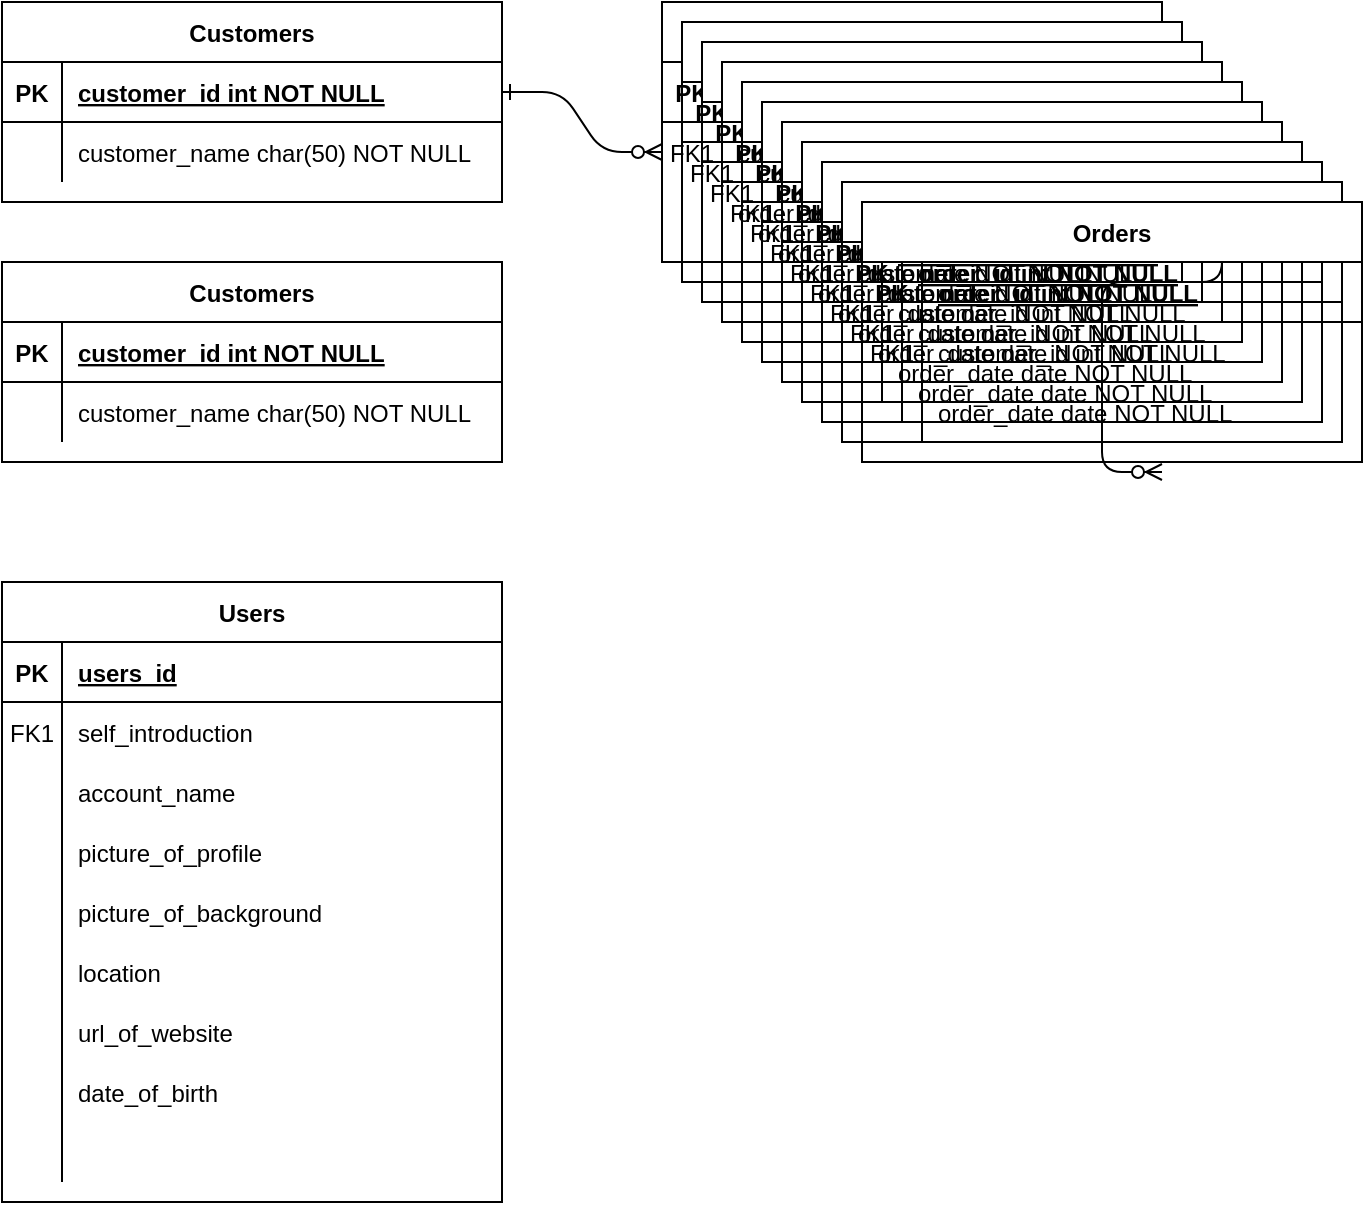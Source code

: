 <mxfile version="20.4.0" type="github">
  <diagram id="R2lEEEUBdFMjLlhIrx00" name="Page-1">
    <mxGraphModel dx="1426" dy="769" grid="1" gridSize="10" guides="1" tooltips="1" connect="1" arrows="1" fold="1" page="1" pageScale="1" pageWidth="850" pageHeight="1100" math="0" shadow="0" extFonts="Permanent Marker^https://fonts.googleapis.com/css?family=Permanent+Marker">
      <root>
        <mxCell id="0" />
        <mxCell id="1" parent="0" />
        <mxCell id="C-vyLk0tnHw3VtMMgP7b-1" value="" style="edgeStyle=entityRelationEdgeStyle;endArrow=ERzeroToMany;startArrow=ERone;endFill=1;startFill=0;" parent="1" source="C-vyLk0tnHw3VtMMgP7b-24" target="C-vyLk0tnHw3VtMMgP7b-6" edge="1">
          <mxGeometry width="100" height="100" relative="1" as="geometry">
            <mxPoint x="340" y="720" as="sourcePoint" />
            <mxPoint x="440" y="620" as="targetPoint" />
          </mxGeometry>
        </mxCell>
        <mxCell id="C-vyLk0tnHw3VtMMgP7b-12" value="" style="edgeStyle=entityRelationEdgeStyle;endArrow=ERzeroToMany;startArrow=ERone;endFill=1;startFill=0;" parent="1" source="C-vyLk0tnHw3VtMMgP7b-3" edge="1">
          <mxGeometry width="100" height="100" relative="1" as="geometry">
            <mxPoint x="400" y="180" as="sourcePoint" />
            <mxPoint x="700" y="355" as="targetPoint" />
          </mxGeometry>
        </mxCell>
        <mxCell id="C-vyLk0tnHw3VtMMgP7b-2" value="Orders" style="shape=table;startSize=30;container=1;collapsible=1;childLayout=tableLayout;fixedRows=1;rowLines=0;fontStyle=1;align=center;resizeLast=1;" parent="1" vertex="1">
          <mxGeometry x="450" y="120" width="250" height="130" as="geometry" />
        </mxCell>
        <mxCell id="C-vyLk0tnHw3VtMMgP7b-3" value="" style="shape=partialRectangle;collapsible=0;dropTarget=0;pointerEvents=0;fillColor=none;points=[[0,0.5],[1,0.5]];portConstraint=eastwest;top=0;left=0;right=0;bottom=1;" parent="C-vyLk0tnHw3VtMMgP7b-2" vertex="1">
          <mxGeometry y="30" width="250" height="30" as="geometry" />
        </mxCell>
        <mxCell id="C-vyLk0tnHw3VtMMgP7b-4" value="PK" style="shape=partialRectangle;overflow=hidden;connectable=0;fillColor=none;top=0;left=0;bottom=0;right=0;fontStyle=1;" parent="C-vyLk0tnHw3VtMMgP7b-3" vertex="1">
          <mxGeometry width="30" height="30" as="geometry" />
        </mxCell>
        <mxCell id="C-vyLk0tnHw3VtMMgP7b-5" value="order_id int NOT NULL " style="shape=partialRectangle;overflow=hidden;connectable=0;fillColor=none;top=0;left=0;bottom=0;right=0;align=left;spacingLeft=6;fontStyle=5;" parent="C-vyLk0tnHw3VtMMgP7b-3" vertex="1">
          <mxGeometry x="30" width="220" height="30" as="geometry" />
        </mxCell>
        <mxCell id="C-vyLk0tnHw3VtMMgP7b-6" value="" style="shape=partialRectangle;collapsible=0;dropTarget=0;pointerEvents=0;fillColor=none;points=[[0,0.5],[1,0.5]];portConstraint=eastwest;top=0;left=0;right=0;bottom=0;" parent="C-vyLk0tnHw3VtMMgP7b-2" vertex="1">
          <mxGeometry y="60" width="250" height="30" as="geometry" />
        </mxCell>
        <mxCell id="C-vyLk0tnHw3VtMMgP7b-7" value="FK1" style="shape=partialRectangle;overflow=hidden;connectable=0;fillColor=none;top=0;left=0;bottom=0;right=0;" parent="C-vyLk0tnHw3VtMMgP7b-6" vertex="1">
          <mxGeometry width="30" height="30" as="geometry" />
        </mxCell>
        <mxCell id="C-vyLk0tnHw3VtMMgP7b-8" value="customer_id int NOT NULL" style="shape=partialRectangle;overflow=hidden;connectable=0;fillColor=none;top=0;left=0;bottom=0;right=0;align=left;spacingLeft=6;" parent="C-vyLk0tnHw3VtMMgP7b-6" vertex="1">
          <mxGeometry x="30" width="220" height="30" as="geometry" />
        </mxCell>
        <mxCell id="C-vyLk0tnHw3VtMMgP7b-9" value="" style="shape=partialRectangle;collapsible=0;dropTarget=0;pointerEvents=0;fillColor=none;points=[[0,0.5],[1,0.5]];portConstraint=eastwest;top=0;left=0;right=0;bottom=0;" parent="C-vyLk0tnHw3VtMMgP7b-2" vertex="1">
          <mxGeometry y="90" width="250" height="30" as="geometry" />
        </mxCell>
        <mxCell id="C-vyLk0tnHw3VtMMgP7b-10" value="" style="shape=partialRectangle;overflow=hidden;connectable=0;fillColor=none;top=0;left=0;bottom=0;right=0;" parent="C-vyLk0tnHw3VtMMgP7b-9" vertex="1">
          <mxGeometry width="30" height="30" as="geometry" />
        </mxCell>
        <mxCell id="C-vyLk0tnHw3VtMMgP7b-11" value="order_date date NOT NULL" style="shape=partialRectangle;overflow=hidden;connectable=0;fillColor=none;top=0;left=0;bottom=0;right=0;align=left;spacingLeft=6;" parent="C-vyLk0tnHw3VtMMgP7b-9" vertex="1">
          <mxGeometry x="30" width="220" height="30" as="geometry" />
        </mxCell>
        <mxCell id="C-vyLk0tnHw3VtMMgP7b-23" value="Customers" style="shape=table;startSize=30;container=1;collapsible=1;childLayout=tableLayout;fixedRows=1;rowLines=0;fontStyle=1;align=center;resizeLast=1;" parent="1" vertex="1">
          <mxGeometry x="120" y="120" width="250" height="100" as="geometry" />
        </mxCell>
        <mxCell id="C-vyLk0tnHw3VtMMgP7b-24" value="" style="shape=partialRectangle;collapsible=0;dropTarget=0;pointerEvents=0;fillColor=none;points=[[0,0.5],[1,0.5]];portConstraint=eastwest;top=0;left=0;right=0;bottom=1;" parent="C-vyLk0tnHw3VtMMgP7b-23" vertex="1">
          <mxGeometry y="30" width="250" height="30" as="geometry" />
        </mxCell>
        <mxCell id="C-vyLk0tnHw3VtMMgP7b-25" value="PK" style="shape=partialRectangle;overflow=hidden;connectable=0;fillColor=none;top=0;left=0;bottom=0;right=0;fontStyle=1;" parent="C-vyLk0tnHw3VtMMgP7b-24" vertex="1">
          <mxGeometry width="30" height="30" as="geometry" />
        </mxCell>
        <mxCell id="C-vyLk0tnHw3VtMMgP7b-26" value="customer_id int NOT NULL " style="shape=partialRectangle;overflow=hidden;connectable=0;fillColor=none;top=0;left=0;bottom=0;right=0;align=left;spacingLeft=6;fontStyle=5;" parent="C-vyLk0tnHw3VtMMgP7b-24" vertex="1">
          <mxGeometry x="30" width="220" height="30" as="geometry" />
        </mxCell>
        <mxCell id="C-vyLk0tnHw3VtMMgP7b-27" value="" style="shape=partialRectangle;collapsible=0;dropTarget=0;pointerEvents=0;fillColor=none;points=[[0,0.5],[1,0.5]];portConstraint=eastwest;top=0;left=0;right=0;bottom=0;" parent="C-vyLk0tnHw3VtMMgP7b-23" vertex="1">
          <mxGeometry y="60" width="250" height="30" as="geometry" />
        </mxCell>
        <mxCell id="C-vyLk0tnHw3VtMMgP7b-28" value="" style="shape=partialRectangle;overflow=hidden;connectable=0;fillColor=none;top=0;left=0;bottom=0;right=0;" parent="C-vyLk0tnHw3VtMMgP7b-27" vertex="1">
          <mxGeometry width="30" height="30" as="geometry" />
        </mxCell>
        <mxCell id="C-vyLk0tnHw3VtMMgP7b-29" value="customer_name char(50) NOT NULL" style="shape=partialRectangle;overflow=hidden;connectable=0;fillColor=none;top=0;left=0;bottom=0;right=0;align=left;spacingLeft=6;" parent="C-vyLk0tnHw3VtMMgP7b-27" vertex="1">
          <mxGeometry x="30" width="220" height="30" as="geometry" />
        </mxCell>
        <mxCell id="r38PuDG4reSHXDQMH3xo-1" value="Customers" style="shape=table;startSize=30;container=1;collapsible=1;childLayout=tableLayout;fixedRows=1;rowLines=0;fontStyle=1;align=center;resizeLast=1;" parent="1" vertex="1">
          <mxGeometry x="120" y="250" width="250" height="100" as="geometry" />
        </mxCell>
        <mxCell id="r38PuDG4reSHXDQMH3xo-2" value="" style="shape=partialRectangle;collapsible=0;dropTarget=0;pointerEvents=0;fillColor=none;points=[[0,0.5],[1,0.5]];portConstraint=eastwest;top=0;left=0;right=0;bottom=1;" parent="r38PuDG4reSHXDQMH3xo-1" vertex="1">
          <mxGeometry y="30" width="250" height="30" as="geometry" />
        </mxCell>
        <mxCell id="r38PuDG4reSHXDQMH3xo-3" value="PK" style="shape=partialRectangle;overflow=hidden;connectable=0;fillColor=none;top=0;left=0;bottom=0;right=0;fontStyle=1;" parent="r38PuDG4reSHXDQMH3xo-2" vertex="1">
          <mxGeometry width="30" height="30" as="geometry">
            <mxRectangle width="30" height="30" as="alternateBounds" />
          </mxGeometry>
        </mxCell>
        <mxCell id="r38PuDG4reSHXDQMH3xo-4" value="customer_id int NOT NULL " style="shape=partialRectangle;overflow=hidden;connectable=0;fillColor=none;top=0;left=0;bottom=0;right=0;align=left;spacingLeft=6;fontStyle=5;" parent="r38PuDG4reSHXDQMH3xo-2" vertex="1">
          <mxGeometry x="30" width="220" height="30" as="geometry">
            <mxRectangle width="220" height="30" as="alternateBounds" />
          </mxGeometry>
        </mxCell>
        <mxCell id="r38PuDG4reSHXDQMH3xo-5" value="" style="shape=partialRectangle;collapsible=0;dropTarget=0;pointerEvents=0;fillColor=none;points=[[0,0.5],[1,0.5]];portConstraint=eastwest;top=0;left=0;right=0;bottom=0;" parent="r38PuDG4reSHXDQMH3xo-1" vertex="1">
          <mxGeometry y="60" width="250" height="30" as="geometry" />
        </mxCell>
        <mxCell id="r38PuDG4reSHXDQMH3xo-6" value="" style="shape=partialRectangle;overflow=hidden;connectable=0;fillColor=none;top=0;left=0;bottom=0;right=0;" parent="r38PuDG4reSHXDQMH3xo-5" vertex="1">
          <mxGeometry width="30" height="30" as="geometry">
            <mxRectangle width="30" height="30" as="alternateBounds" />
          </mxGeometry>
        </mxCell>
        <mxCell id="r38PuDG4reSHXDQMH3xo-7" value="customer_name char(50) NOT NULL" style="shape=partialRectangle;overflow=hidden;connectable=0;fillColor=none;top=0;left=0;bottom=0;right=0;align=left;spacingLeft=6;" parent="r38PuDG4reSHXDQMH3xo-5" vertex="1">
          <mxGeometry x="30" width="220" height="30" as="geometry">
            <mxRectangle width="220" height="30" as="alternateBounds" />
          </mxGeometry>
        </mxCell>
        <mxCell id="r38PuDG4reSHXDQMH3xo-9" value="Orders" style="shape=table;startSize=30;container=1;collapsible=1;childLayout=tableLayout;fixedRows=1;rowLines=0;fontStyle=1;align=center;resizeLast=1;" parent="1" vertex="1">
          <mxGeometry x="460" y="130" width="250" height="130" as="geometry" />
        </mxCell>
        <mxCell id="r38PuDG4reSHXDQMH3xo-10" value="" style="shape=partialRectangle;collapsible=0;dropTarget=0;pointerEvents=0;fillColor=none;points=[[0,0.5],[1,0.5]];portConstraint=eastwest;top=0;left=0;right=0;bottom=1;" parent="r38PuDG4reSHXDQMH3xo-9" vertex="1">
          <mxGeometry y="30" width="250" height="30" as="geometry" />
        </mxCell>
        <mxCell id="r38PuDG4reSHXDQMH3xo-11" value="PK" style="shape=partialRectangle;overflow=hidden;connectable=0;fillColor=none;top=0;left=0;bottom=0;right=0;fontStyle=1;" parent="r38PuDG4reSHXDQMH3xo-10" vertex="1">
          <mxGeometry width="30" height="30" as="geometry">
            <mxRectangle width="30" height="30" as="alternateBounds" />
          </mxGeometry>
        </mxCell>
        <mxCell id="r38PuDG4reSHXDQMH3xo-12" value="order_id int NOT NULL " style="shape=partialRectangle;overflow=hidden;connectable=0;fillColor=none;top=0;left=0;bottom=0;right=0;align=left;spacingLeft=6;fontStyle=5;" parent="r38PuDG4reSHXDQMH3xo-10" vertex="1">
          <mxGeometry x="30" width="220" height="30" as="geometry">
            <mxRectangle width="220" height="30" as="alternateBounds" />
          </mxGeometry>
        </mxCell>
        <mxCell id="r38PuDG4reSHXDQMH3xo-13" value="" style="shape=partialRectangle;collapsible=0;dropTarget=0;pointerEvents=0;fillColor=none;points=[[0,0.5],[1,0.5]];portConstraint=eastwest;top=0;left=0;right=0;bottom=0;" parent="r38PuDG4reSHXDQMH3xo-9" vertex="1">
          <mxGeometry y="60" width="250" height="30" as="geometry" />
        </mxCell>
        <mxCell id="r38PuDG4reSHXDQMH3xo-14" value="FK1" style="shape=partialRectangle;overflow=hidden;connectable=0;fillColor=none;top=0;left=0;bottom=0;right=0;" parent="r38PuDG4reSHXDQMH3xo-13" vertex="1">
          <mxGeometry width="30" height="30" as="geometry">
            <mxRectangle width="30" height="30" as="alternateBounds" />
          </mxGeometry>
        </mxCell>
        <mxCell id="r38PuDG4reSHXDQMH3xo-15" value="customer_id int NOT NULL" style="shape=partialRectangle;overflow=hidden;connectable=0;fillColor=none;top=0;left=0;bottom=0;right=0;align=left;spacingLeft=6;" parent="r38PuDG4reSHXDQMH3xo-13" vertex="1">
          <mxGeometry x="30" width="220" height="30" as="geometry">
            <mxRectangle width="220" height="30" as="alternateBounds" />
          </mxGeometry>
        </mxCell>
        <mxCell id="r38PuDG4reSHXDQMH3xo-16" value="" style="shape=partialRectangle;collapsible=0;dropTarget=0;pointerEvents=0;fillColor=none;points=[[0,0.5],[1,0.5]];portConstraint=eastwest;top=0;left=0;right=0;bottom=0;" parent="r38PuDG4reSHXDQMH3xo-9" vertex="1">
          <mxGeometry y="90" width="250" height="30" as="geometry" />
        </mxCell>
        <mxCell id="r38PuDG4reSHXDQMH3xo-17" value="" style="shape=partialRectangle;overflow=hidden;connectable=0;fillColor=none;top=0;left=0;bottom=0;right=0;" parent="r38PuDG4reSHXDQMH3xo-16" vertex="1">
          <mxGeometry width="30" height="30" as="geometry">
            <mxRectangle width="30" height="30" as="alternateBounds" />
          </mxGeometry>
        </mxCell>
        <mxCell id="r38PuDG4reSHXDQMH3xo-18" value="order_date date NOT NULL" style="shape=partialRectangle;overflow=hidden;connectable=0;fillColor=none;top=0;left=0;bottom=0;right=0;align=left;spacingLeft=6;" parent="r38PuDG4reSHXDQMH3xo-16" vertex="1">
          <mxGeometry x="30" width="220" height="30" as="geometry">
            <mxRectangle width="220" height="30" as="alternateBounds" />
          </mxGeometry>
        </mxCell>
        <mxCell id="r38PuDG4reSHXDQMH3xo-19" value="Orders" style="shape=table;startSize=30;container=1;collapsible=1;childLayout=tableLayout;fixedRows=1;rowLines=0;fontStyle=1;align=center;resizeLast=1;" parent="1" vertex="1">
          <mxGeometry x="470" y="140" width="250" height="130" as="geometry" />
        </mxCell>
        <mxCell id="r38PuDG4reSHXDQMH3xo-20" value="" style="shape=partialRectangle;collapsible=0;dropTarget=0;pointerEvents=0;fillColor=none;points=[[0,0.5],[1,0.5]];portConstraint=eastwest;top=0;left=0;right=0;bottom=1;" parent="r38PuDG4reSHXDQMH3xo-19" vertex="1">
          <mxGeometry y="30" width="250" height="30" as="geometry" />
        </mxCell>
        <mxCell id="r38PuDG4reSHXDQMH3xo-21" value="PK" style="shape=partialRectangle;overflow=hidden;connectable=0;fillColor=none;top=0;left=0;bottom=0;right=0;fontStyle=1;" parent="r38PuDG4reSHXDQMH3xo-20" vertex="1">
          <mxGeometry width="30" height="30" as="geometry">
            <mxRectangle width="30" height="30" as="alternateBounds" />
          </mxGeometry>
        </mxCell>
        <mxCell id="r38PuDG4reSHXDQMH3xo-22" value="order_id int NOT NULL " style="shape=partialRectangle;overflow=hidden;connectable=0;fillColor=none;top=0;left=0;bottom=0;right=0;align=left;spacingLeft=6;fontStyle=5;" parent="r38PuDG4reSHXDQMH3xo-20" vertex="1">
          <mxGeometry x="30" width="220" height="30" as="geometry">
            <mxRectangle width="220" height="30" as="alternateBounds" />
          </mxGeometry>
        </mxCell>
        <mxCell id="r38PuDG4reSHXDQMH3xo-23" value="" style="shape=partialRectangle;collapsible=0;dropTarget=0;pointerEvents=0;fillColor=none;points=[[0,0.5],[1,0.5]];portConstraint=eastwest;top=0;left=0;right=0;bottom=0;" parent="r38PuDG4reSHXDQMH3xo-19" vertex="1">
          <mxGeometry y="60" width="250" height="30" as="geometry" />
        </mxCell>
        <mxCell id="r38PuDG4reSHXDQMH3xo-24" value="FK1" style="shape=partialRectangle;overflow=hidden;connectable=0;fillColor=none;top=0;left=0;bottom=0;right=0;" parent="r38PuDG4reSHXDQMH3xo-23" vertex="1">
          <mxGeometry width="30" height="30" as="geometry">
            <mxRectangle width="30" height="30" as="alternateBounds" />
          </mxGeometry>
        </mxCell>
        <mxCell id="r38PuDG4reSHXDQMH3xo-25" value="customer_id int NOT NULL" style="shape=partialRectangle;overflow=hidden;connectable=0;fillColor=none;top=0;left=0;bottom=0;right=0;align=left;spacingLeft=6;" parent="r38PuDG4reSHXDQMH3xo-23" vertex="1">
          <mxGeometry x="30" width="220" height="30" as="geometry">
            <mxRectangle width="220" height="30" as="alternateBounds" />
          </mxGeometry>
        </mxCell>
        <mxCell id="r38PuDG4reSHXDQMH3xo-26" value="" style="shape=partialRectangle;collapsible=0;dropTarget=0;pointerEvents=0;fillColor=none;points=[[0,0.5],[1,0.5]];portConstraint=eastwest;top=0;left=0;right=0;bottom=0;" parent="r38PuDG4reSHXDQMH3xo-19" vertex="1">
          <mxGeometry y="90" width="250" height="30" as="geometry" />
        </mxCell>
        <mxCell id="r38PuDG4reSHXDQMH3xo-27" value="" style="shape=partialRectangle;overflow=hidden;connectable=0;fillColor=none;top=0;left=0;bottom=0;right=0;" parent="r38PuDG4reSHXDQMH3xo-26" vertex="1">
          <mxGeometry width="30" height="30" as="geometry">
            <mxRectangle width="30" height="30" as="alternateBounds" />
          </mxGeometry>
        </mxCell>
        <mxCell id="r38PuDG4reSHXDQMH3xo-28" value="order_date date NOT NULL" style="shape=partialRectangle;overflow=hidden;connectable=0;fillColor=none;top=0;left=0;bottom=0;right=0;align=left;spacingLeft=6;" parent="r38PuDG4reSHXDQMH3xo-26" vertex="1">
          <mxGeometry x="30" width="220" height="30" as="geometry">
            <mxRectangle width="220" height="30" as="alternateBounds" />
          </mxGeometry>
        </mxCell>
        <mxCell id="r38PuDG4reSHXDQMH3xo-29" value="Orders" style="shape=table;startSize=30;container=1;collapsible=1;childLayout=tableLayout;fixedRows=1;rowLines=0;fontStyle=1;align=center;resizeLast=1;" parent="1" vertex="1">
          <mxGeometry x="480" y="150" width="250" height="130" as="geometry" />
        </mxCell>
        <mxCell id="r38PuDG4reSHXDQMH3xo-30" value="" style="shape=partialRectangle;collapsible=0;dropTarget=0;pointerEvents=0;fillColor=none;points=[[0,0.5],[1,0.5]];portConstraint=eastwest;top=0;left=0;right=0;bottom=1;" parent="r38PuDG4reSHXDQMH3xo-29" vertex="1">
          <mxGeometry y="30" width="250" height="30" as="geometry" />
        </mxCell>
        <mxCell id="r38PuDG4reSHXDQMH3xo-31" value="PK" style="shape=partialRectangle;overflow=hidden;connectable=0;fillColor=none;top=0;left=0;bottom=0;right=0;fontStyle=1;" parent="r38PuDG4reSHXDQMH3xo-30" vertex="1">
          <mxGeometry width="30" height="30" as="geometry">
            <mxRectangle width="30" height="30" as="alternateBounds" />
          </mxGeometry>
        </mxCell>
        <mxCell id="r38PuDG4reSHXDQMH3xo-32" value="order_id int NOT NULL " style="shape=partialRectangle;overflow=hidden;connectable=0;fillColor=none;top=0;left=0;bottom=0;right=0;align=left;spacingLeft=6;fontStyle=5;" parent="r38PuDG4reSHXDQMH3xo-30" vertex="1">
          <mxGeometry x="30" width="220" height="30" as="geometry">
            <mxRectangle width="220" height="30" as="alternateBounds" />
          </mxGeometry>
        </mxCell>
        <mxCell id="r38PuDG4reSHXDQMH3xo-33" value="" style="shape=partialRectangle;collapsible=0;dropTarget=0;pointerEvents=0;fillColor=none;points=[[0,0.5],[1,0.5]];portConstraint=eastwest;top=0;left=0;right=0;bottom=0;" parent="r38PuDG4reSHXDQMH3xo-29" vertex="1">
          <mxGeometry y="60" width="250" height="30" as="geometry" />
        </mxCell>
        <mxCell id="r38PuDG4reSHXDQMH3xo-34" value="FK1" style="shape=partialRectangle;overflow=hidden;connectable=0;fillColor=none;top=0;left=0;bottom=0;right=0;" parent="r38PuDG4reSHXDQMH3xo-33" vertex="1">
          <mxGeometry width="30" height="30" as="geometry">
            <mxRectangle width="30" height="30" as="alternateBounds" />
          </mxGeometry>
        </mxCell>
        <mxCell id="r38PuDG4reSHXDQMH3xo-35" value="customer_id int NOT NULL" style="shape=partialRectangle;overflow=hidden;connectable=0;fillColor=none;top=0;left=0;bottom=0;right=0;align=left;spacingLeft=6;" parent="r38PuDG4reSHXDQMH3xo-33" vertex="1">
          <mxGeometry x="30" width="220" height="30" as="geometry">
            <mxRectangle width="220" height="30" as="alternateBounds" />
          </mxGeometry>
        </mxCell>
        <mxCell id="r38PuDG4reSHXDQMH3xo-36" value="" style="shape=partialRectangle;collapsible=0;dropTarget=0;pointerEvents=0;fillColor=none;points=[[0,0.5],[1,0.5]];portConstraint=eastwest;top=0;left=0;right=0;bottom=0;" parent="r38PuDG4reSHXDQMH3xo-29" vertex="1">
          <mxGeometry y="90" width="250" height="30" as="geometry" />
        </mxCell>
        <mxCell id="r38PuDG4reSHXDQMH3xo-37" value="" style="shape=partialRectangle;overflow=hidden;connectable=0;fillColor=none;top=0;left=0;bottom=0;right=0;" parent="r38PuDG4reSHXDQMH3xo-36" vertex="1">
          <mxGeometry width="30" height="30" as="geometry">
            <mxRectangle width="30" height="30" as="alternateBounds" />
          </mxGeometry>
        </mxCell>
        <mxCell id="r38PuDG4reSHXDQMH3xo-38" value="order_date date NOT NULL" style="shape=partialRectangle;overflow=hidden;connectable=0;fillColor=none;top=0;left=0;bottom=0;right=0;align=left;spacingLeft=6;" parent="r38PuDG4reSHXDQMH3xo-36" vertex="1">
          <mxGeometry x="30" width="220" height="30" as="geometry">
            <mxRectangle width="220" height="30" as="alternateBounds" />
          </mxGeometry>
        </mxCell>
        <mxCell id="r38PuDG4reSHXDQMH3xo-39" value="Orders" style="shape=table;startSize=30;container=1;collapsible=1;childLayout=tableLayout;fixedRows=1;rowLines=0;fontStyle=1;align=center;resizeLast=1;" parent="1" vertex="1">
          <mxGeometry x="490" y="160" width="250" height="130" as="geometry" />
        </mxCell>
        <mxCell id="r38PuDG4reSHXDQMH3xo-40" value="" style="shape=partialRectangle;collapsible=0;dropTarget=0;pointerEvents=0;fillColor=none;points=[[0,0.5],[1,0.5]];portConstraint=eastwest;top=0;left=0;right=0;bottom=1;" parent="r38PuDG4reSHXDQMH3xo-39" vertex="1">
          <mxGeometry y="30" width="250" height="30" as="geometry" />
        </mxCell>
        <mxCell id="r38PuDG4reSHXDQMH3xo-41" value="PK" style="shape=partialRectangle;overflow=hidden;connectable=0;fillColor=none;top=0;left=0;bottom=0;right=0;fontStyle=1;" parent="r38PuDG4reSHXDQMH3xo-40" vertex="1">
          <mxGeometry width="30" height="30" as="geometry">
            <mxRectangle width="30" height="30" as="alternateBounds" />
          </mxGeometry>
        </mxCell>
        <mxCell id="r38PuDG4reSHXDQMH3xo-42" value="order_id int NOT NULL " style="shape=partialRectangle;overflow=hidden;connectable=0;fillColor=none;top=0;left=0;bottom=0;right=0;align=left;spacingLeft=6;fontStyle=5;" parent="r38PuDG4reSHXDQMH3xo-40" vertex="1">
          <mxGeometry x="30" width="220" height="30" as="geometry">
            <mxRectangle width="220" height="30" as="alternateBounds" />
          </mxGeometry>
        </mxCell>
        <mxCell id="r38PuDG4reSHXDQMH3xo-43" value="" style="shape=partialRectangle;collapsible=0;dropTarget=0;pointerEvents=0;fillColor=none;points=[[0,0.5],[1,0.5]];portConstraint=eastwest;top=0;left=0;right=0;bottom=0;" parent="r38PuDG4reSHXDQMH3xo-39" vertex="1">
          <mxGeometry y="60" width="250" height="30" as="geometry" />
        </mxCell>
        <mxCell id="r38PuDG4reSHXDQMH3xo-44" value="FK1" style="shape=partialRectangle;overflow=hidden;connectable=0;fillColor=none;top=0;left=0;bottom=0;right=0;" parent="r38PuDG4reSHXDQMH3xo-43" vertex="1">
          <mxGeometry width="30" height="30" as="geometry">
            <mxRectangle width="30" height="30" as="alternateBounds" />
          </mxGeometry>
        </mxCell>
        <mxCell id="r38PuDG4reSHXDQMH3xo-45" value="customer_id int NOT NULL" style="shape=partialRectangle;overflow=hidden;connectable=0;fillColor=none;top=0;left=0;bottom=0;right=0;align=left;spacingLeft=6;" parent="r38PuDG4reSHXDQMH3xo-43" vertex="1">
          <mxGeometry x="30" width="220" height="30" as="geometry">
            <mxRectangle width="220" height="30" as="alternateBounds" />
          </mxGeometry>
        </mxCell>
        <mxCell id="r38PuDG4reSHXDQMH3xo-46" value="" style="shape=partialRectangle;collapsible=0;dropTarget=0;pointerEvents=0;fillColor=none;points=[[0,0.5],[1,0.5]];portConstraint=eastwest;top=0;left=0;right=0;bottom=0;" parent="r38PuDG4reSHXDQMH3xo-39" vertex="1">
          <mxGeometry y="90" width="250" height="30" as="geometry" />
        </mxCell>
        <mxCell id="r38PuDG4reSHXDQMH3xo-47" value="" style="shape=partialRectangle;overflow=hidden;connectable=0;fillColor=none;top=0;left=0;bottom=0;right=0;" parent="r38PuDG4reSHXDQMH3xo-46" vertex="1">
          <mxGeometry width="30" height="30" as="geometry">
            <mxRectangle width="30" height="30" as="alternateBounds" />
          </mxGeometry>
        </mxCell>
        <mxCell id="r38PuDG4reSHXDQMH3xo-48" value="order_date date NOT NULL" style="shape=partialRectangle;overflow=hidden;connectable=0;fillColor=none;top=0;left=0;bottom=0;right=0;align=left;spacingLeft=6;" parent="r38PuDG4reSHXDQMH3xo-46" vertex="1">
          <mxGeometry x="30" width="220" height="30" as="geometry">
            <mxRectangle width="220" height="30" as="alternateBounds" />
          </mxGeometry>
        </mxCell>
        <mxCell id="r38PuDG4reSHXDQMH3xo-49" value="Orders" style="shape=table;startSize=30;container=1;collapsible=1;childLayout=tableLayout;fixedRows=1;rowLines=0;fontStyle=1;align=center;resizeLast=1;" parent="1" vertex="1">
          <mxGeometry x="500" y="170" width="250" height="130" as="geometry" />
        </mxCell>
        <mxCell id="r38PuDG4reSHXDQMH3xo-50" value="" style="shape=partialRectangle;collapsible=0;dropTarget=0;pointerEvents=0;fillColor=none;points=[[0,0.5],[1,0.5]];portConstraint=eastwest;top=0;left=0;right=0;bottom=1;" parent="r38PuDG4reSHXDQMH3xo-49" vertex="1">
          <mxGeometry y="30" width="250" height="30" as="geometry" />
        </mxCell>
        <mxCell id="r38PuDG4reSHXDQMH3xo-51" value="PK" style="shape=partialRectangle;overflow=hidden;connectable=0;fillColor=none;top=0;left=0;bottom=0;right=0;fontStyle=1;" parent="r38PuDG4reSHXDQMH3xo-50" vertex="1">
          <mxGeometry width="30" height="30" as="geometry">
            <mxRectangle width="30" height="30" as="alternateBounds" />
          </mxGeometry>
        </mxCell>
        <mxCell id="r38PuDG4reSHXDQMH3xo-52" value="order_id int NOT NULL " style="shape=partialRectangle;overflow=hidden;connectable=0;fillColor=none;top=0;left=0;bottom=0;right=0;align=left;spacingLeft=6;fontStyle=5;" parent="r38PuDG4reSHXDQMH3xo-50" vertex="1">
          <mxGeometry x="30" width="220" height="30" as="geometry">
            <mxRectangle width="220" height="30" as="alternateBounds" />
          </mxGeometry>
        </mxCell>
        <mxCell id="r38PuDG4reSHXDQMH3xo-53" value="" style="shape=partialRectangle;collapsible=0;dropTarget=0;pointerEvents=0;fillColor=none;points=[[0,0.5],[1,0.5]];portConstraint=eastwest;top=0;left=0;right=0;bottom=0;" parent="r38PuDG4reSHXDQMH3xo-49" vertex="1">
          <mxGeometry y="60" width="250" height="30" as="geometry" />
        </mxCell>
        <mxCell id="r38PuDG4reSHXDQMH3xo-54" value="FK1" style="shape=partialRectangle;overflow=hidden;connectable=0;fillColor=none;top=0;left=0;bottom=0;right=0;" parent="r38PuDG4reSHXDQMH3xo-53" vertex="1">
          <mxGeometry width="30" height="30" as="geometry">
            <mxRectangle width="30" height="30" as="alternateBounds" />
          </mxGeometry>
        </mxCell>
        <mxCell id="r38PuDG4reSHXDQMH3xo-55" value="customer_id int NOT NULL" style="shape=partialRectangle;overflow=hidden;connectable=0;fillColor=none;top=0;left=0;bottom=0;right=0;align=left;spacingLeft=6;" parent="r38PuDG4reSHXDQMH3xo-53" vertex="1">
          <mxGeometry x="30" width="220" height="30" as="geometry">
            <mxRectangle width="220" height="30" as="alternateBounds" />
          </mxGeometry>
        </mxCell>
        <mxCell id="r38PuDG4reSHXDQMH3xo-56" value="" style="shape=partialRectangle;collapsible=0;dropTarget=0;pointerEvents=0;fillColor=none;points=[[0,0.5],[1,0.5]];portConstraint=eastwest;top=0;left=0;right=0;bottom=0;" parent="r38PuDG4reSHXDQMH3xo-49" vertex="1">
          <mxGeometry y="90" width="250" height="30" as="geometry" />
        </mxCell>
        <mxCell id="r38PuDG4reSHXDQMH3xo-57" value="" style="shape=partialRectangle;overflow=hidden;connectable=0;fillColor=none;top=0;left=0;bottom=0;right=0;" parent="r38PuDG4reSHXDQMH3xo-56" vertex="1">
          <mxGeometry width="30" height="30" as="geometry">
            <mxRectangle width="30" height="30" as="alternateBounds" />
          </mxGeometry>
        </mxCell>
        <mxCell id="r38PuDG4reSHXDQMH3xo-58" value="order_date date NOT NULL" style="shape=partialRectangle;overflow=hidden;connectable=0;fillColor=none;top=0;left=0;bottom=0;right=0;align=left;spacingLeft=6;" parent="r38PuDG4reSHXDQMH3xo-56" vertex="1">
          <mxGeometry x="30" width="220" height="30" as="geometry">
            <mxRectangle width="220" height="30" as="alternateBounds" />
          </mxGeometry>
        </mxCell>
        <mxCell id="r38PuDG4reSHXDQMH3xo-59" value="Orders" style="shape=table;startSize=30;container=1;collapsible=1;childLayout=tableLayout;fixedRows=1;rowLines=0;fontStyle=1;align=center;resizeLast=1;" parent="1" vertex="1">
          <mxGeometry x="510" y="180" width="250" height="130" as="geometry" />
        </mxCell>
        <mxCell id="r38PuDG4reSHXDQMH3xo-60" value="" style="shape=partialRectangle;collapsible=0;dropTarget=0;pointerEvents=0;fillColor=none;points=[[0,0.5],[1,0.5]];portConstraint=eastwest;top=0;left=0;right=0;bottom=1;" parent="r38PuDG4reSHXDQMH3xo-59" vertex="1">
          <mxGeometry y="30" width="250" height="30" as="geometry" />
        </mxCell>
        <mxCell id="r38PuDG4reSHXDQMH3xo-61" value="PK" style="shape=partialRectangle;overflow=hidden;connectable=0;fillColor=none;top=0;left=0;bottom=0;right=0;fontStyle=1;" parent="r38PuDG4reSHXDQMH3xo-60" vertex="1">
          <mxGeometry width="30" height="30" as="geometry">
            <mxRectangle width="30" height="30" as="alternateBounds" />
          </mxGeometry>
        </mxCell>
        <mxCell id="r38PuDG4reSHXDQMH3xo-62" value="order_id int NOT NULL " style="shape=partialRectangle;overflow=hidden;connectable=0;fillColor=none;top=0;left=0;bottom=0;right=0;align=left;spacingLeft=6;fontStyle=5;" parent="r38PuDG4reSHXDQMH3xo-60" vertex="1">
          <mxGeometry x="30" width="220" height="30" as="geometry">
            <mxRectangle width="220" height="30" as="alternateBounds" />
          </mxGeometry>
        </mxCell>
        <mxCell id="r38PuDG4reSHXDQMH3xo-63" value="" style="shape=partialRectangle;collapsible=0;dropTarget=0;pointerEvents=0;fillColor=none;points=[[0,0.5],[1,0.5]];portConstraint=eastwest;top=0;left=0;right=0;bottom=0;" parent="r38PuDG4reSHXDQMH3xo-59" vertex="1">
          <mxGeometry y="60" width="250" height="30" as="geometry" />
        </mxCell>
        <mxCell id="r38PuDG4reSHXDQMH3xo-64" value="FK1" style="shape=partialRectangle;overflow=hidden;connectable=0;fillColor=none;top=0;left=0;bottom=0;right=0;" parent="r38PuDG4reSHXDQMH3xo-63" vertex="1">
          <mxGeometry width="30" height="30" as="geometry">
            <mxRectangle width="30" height="30" as="alternateBounds" />
          </mxGeometry>
        </mxCell>
        <mxCell id="r38PuDG4reSHXDQMH3xo-65" value="customer_id int NOT NULL" style="shape=partialRectangle;overflow=hidden;connectable=0;fillColor=none;top=0;left=0;bottom=0;right=0;align=left;spacingLeft=6;" parent="r38PuDG4reSHXDQMH3xo-63" vertex="1">
          <mxGeometry x="30" width="220" height="30" as="geometry">
            <mxRectangle width="220" height="30" as="alternateBounds" />
          </mxGeometry>
        </mxCell>
        <mxCell id="r38PuDG4reSHXDQMH3xo-66" value="" style="shape=partialRectangle;collapsible=0;dropTarget=0;pointerEvents=0;fillColor=none;points=[[0,0.5],[1,0.5]];portConstraint=eastwest;top=0;left=0;right=0;bottom=0;" parent="r38PuDG4reSHXDQMH3xo-59" vertex="1">
          <mxGeometry y="90" width="250" height="30" as="geometry" />
        </mxCell>
        <mxCell id="r38PuDG4reSHXDQMH3xo-67" value="" style="shape=partialRectangle;overflow=hidden;connectable=0;fillColor=none;top=0;left=0;bottom=0;right=0;" parent="r38PuDG4reSHXDQMH3xo-66" vertex="1">
          <mxGeometry width="30" height="30" as="geometry">
            <mxRectangle width="30" height="30" as="alternateBounds" />
          </mxGeometry>
        </mxCell>
        <mxCell id="r38PuDG4reSHXDQMH3xo-68" value="order_date date NOT NULL" style="shape=partialRectangle;overflow=hidden;connectable=0;fillColor=none;top=0;left=0;bottom=0;right=0;align=left;spacingLeft=6;" parent="r38PuDG4reSHXDQMH3xo-66" vertex="1">
          <mxGeometry x="30" width="220" height="30" as="geometry">
            <mxRectangle width="220" height="30" as="alternateBounds" />
          </mxGeometry>
        </mxCell>
        <mxCell id="r38PuDG4reSHXDQMH3xo-69" value="Orders" style="shape=table;startSize=30;container=1;collapsible=1;childLayout=tableLayout;fixedRows=1;rowLines=0;fontStyle=1;align=center;resizeLast=1;" parent="1" vertex="1">
          <mxGeometry x="520" y="190" width="250" height="130" as="geometry" />
        </mxCell>
        <mxCell id="r38PuDG4reSHXDQMH3xo-70" value="" style="shape=partialRectangle;collapsible=0;dropTarget=0;pointerEvents=0;fillColor=none;points=[[0,0.5],[1,0.5]];portConstraint=eastwest;top=0;left=0;right=0;bottom=1;" parent="r38PuDG4reSHXDQMH3xo-69" vertex="1">
          <mxGeometry y="30" width="250" height="30" as="geometry" />
        </mxCell>
        <mxCell id="r38PuDG4reSHXDQMH3xo-71" value="PK" style="shape=partialRectangle;overflow=hidden;connectable=0;fillColor=none;top=0;left=0;bottom=0;right=0;fontStyle=1;" parent="r38PuDG4reSHXDQMH3xo-70" vertex="1">
          <mxGeometry width="30" height="30" as="geometry">
            <mxRectangle width="30" height="30" as="alternateBounds" />
          </mxGeometry>
        </mxCell>
        <mxCell id="r38PuDG4reSHXDQMH3xo-72" value="order_id int NOT NULL " style="shape=partialRectangle;overflow=hidden;connectable=0;fillColor=none;top=0;left=0;bottom=0;right=0;align=left;spacingLeft=6;fontStyle=5;" parent="r38PuDG4reSHXDQMH3xo-70" vertex="1">
          <mxGeometry x="30" width="220" height="30" as="geometry">
            <mxRectangle width="220" height="30" as="alternateBounds" />
          </mxGeometry>
        </mxCell>
        <mxCell id="r38PuDG4reSHXDQMH3xo-73" value="" style="shape=partialRectangle;collapsible=0;dropTarget=0;pointerEvents=0;fillColor=none;points=[[0,0.5],[1,0.5]];portConstraint=eastwest;top=0;left=0;right=0;bottom=0;" parent="r38PuDG4reSHXDQMH3xo-69" vertex="1">
          <mxGeometry y="60" width="250" height="30" as="geometry" />
        </mxCell>
        <mxCell id="r38PuDG4reSHXDQMH3xo-74" value="FK1" style="shape=partialRectangle;overflow=hidden;connectable=0;fillColor=none;top=0;left=0;bottom=0;right=0;" parent="r38PuDG4reSHXDQMH3xo-73" vertex="1">
          <mxGeometry width="30" height="30" as="geometry">
            <mxRectangle width="30" height="30" as="alternateBounds" />
          </mxGeometry>
        </mxCell>
        <mxCell id="r38PuDG4reSHXDQMH3xo-75" value="customer_id int NOT NULL" style="shape=partialRectangle;overflow=hidden;connectable=0;fillColor=none;top=0;left=0;bottom=0;right=0;align=left;spacingLeft=6;" parent="r38PuDG4reSHXDQMH3xo-73" vertex="1">
          <mxGeometry x="30" width="220" height="30" as="geometry">
            <mxRectangle width="220" height="30" as="alternateBounds" />
          </mxGeometry>
        </mxCell>
        <mxCell id="r38PuDG4reSHXDQMH3xo-76" value="" style="shape=partialRectangle;collapsible=0;dropTarget=0;pointerEvents=0;fillColor=none;points=[[0,0.5],[1,0.5]];portConstraint=eastwest;top=0;left=0;right=0;bottom=0;" parent="r38PuDG4reSHXDQMH3xo-69" vertex="1">
          <mxGeometry y="90" width="250" height="30" as="geometry" />
        </mxCell>
        <mxCell id="r38PuDG4reSHXDQMH3xo-77" value="" style="shape=partialRectangle;overflow=hidden;connectable=0;fillColor=none;top=0;left=0;bottom=0;right=0;" parent="r38PuDG4reSHXDQMH3xo-76" vertex="1">
          <mxGeometry width="30" height="30" as="geometry">
            <mxRectangle width="30" height="30" as="alternateBounds" />
          </mxGeometry>
        </mxCell>
        <mxCell id="r38PuDG4reSHXDQMH3xo-78" value="order_date date NOT NULL" style="shape=partialRectangle;overflow=hidden;connectable=0;fillColor=none;top=0;left=0;bottom=0;right=0;align=left;spacingLeft=6;" parent="r38PuDG4reSHXDQMH3xo-76" vertex="1">
          <mxGeometry x="30" width="220" height="30" as="geometry">
            <mxRectangle width="220" height="30" as="alternateBounds" />
          </mxGeometry>
        </mxCell>
        <mxCell id="r38PuDG4reSHXDQMH3xo-79" value="Orders" style="shape=table;startSize=30;container=1;collapsible=1;childLayout=tableLayout;fixedRows=1;rowLines=0;fontStyle=1;align=center;resizeLast=1;" parent="1" vertex="1">
          <mxGeometry x="530" y="200" width="250" height="130" as="geometry" />
        </mxCell>
        <mxCell id="r38PuDG4reSHXDQMH3xo-80" value="" style="shape=partialRectangle;collapsible=0;dropTarget=0;pointerEvents=0;fillColor=none;points=[[0,0.5],[1,0.5]];portConstraint=eastwest;top=0;left=0;right=0;bottom=1;" parent="r38PuDG4reSHXDQMH3xo-79" vertex="1">
          <mxGeometry y="30" width="250" height="30" as="geometry" />
        </mxCell>
        <mxCell id="r38PuDG4reSHXDQMH3xo-81" value="PK" style="shape=partialRectangle;overflow=hidden;connectable=0;fillColor=none;top=0;left=0;bottom=0;right=0;fontStyle=1;" parent="r38PuDG4reSHXDQMH3xo-80" vertex="1">
          <mxGeometry width="30" height="30" as="geometry">
            <mxRectangle width="30" height="30" as="alternateBounds" />
          </mxGeometry>
        </mxCell>
        <mxCell id="r38PuDG4reSHXDQMH3xo-82" value="order_id int NOT NULL " style="shape=partialRectangle;overflow=hidden;connectable=0;fillColor=none;top=0;left=0;bottom=0;right=0;align=left;spacingLeft=6;fontStyle=5;" parent="r38PuDG4reSHXDQMH3xo-80" vertex="1">
          <mxGeometry x="30" width="220" height="30" as="geometry">
            <mxRectangle width="220" height="30" as="alternateBounds" />
          </mxGeometry>
        </mxCell>
        <mxCell id="r38PuDG4reSHXDQMH3xo-83" value="" style="shape=partialRectangle;collapsible=0;dropTarget=0;pointerEvents=0;fillColor=none;points=[[0,0.5],[1,0.5]];portConstraint=eastwest;top=0;left=0;right=0;bottom=0;" parent="r38PuDG4reSHXDQMH3xo-79" vertex="1">
          <mxGeometry y="60" width="250" height="30" as="geometry" />
        </mxCell>
        <mxCell id="r38PuDG4reSHXDQMH3xo-84" value="FK1" style="shape=partialRectangle;overflow=hidden;connectable=0;fillColor=none;top=0;left=0;bottom=0;right=0;" parent="r38PuDG4reSHXDQMH3xo-83" vertex="1">
          <mxGeometry width="30" height="30" as="geometry">
            <mxRectangle width="30" height="30" as="alternateBounds" />
          </mxGeometry>
        </mxCell>
        <mxCell id="r38PuDG4reSHXDQMH3xo-85" value="customer_id int NOT NULL" style="shape=partialRectangle;overflow=hidden;connectable=0;fillColor=none;top=0;left=0;bottom=0;right=0;align=left;spacingLeft=6;" parent="r38PuDG4reSHXDQMH3xo-83" vertex="1">
          <mxGeometry x="30" width="220" height="30" as="geometry">
            <mxRectangle width="220" height="30" as="alternateBounds" />
          </mxGeometry>
        </mxCell>
        <mxCell id="r38PuDG4reSHXDQMH3xo-86" value="" style="shape=partialRectangle;collapsible=0;dropTarget=0;pointerEvents=0;fillColor=none;points=[[0,0.5],[1,0.5]];portConstraint=eastwest;top=0;left=0;right=0;bottom=0;" parent="r38PuDG4reSHXDQMH3xo-79" vertex="1">
          <mxGeometry y="90" width="250" height="30" as="geometry" />
        </mxCell>
        <mxCell id="r38PuDG4reSHXDQMH3xo-87" value="" style="shape=partialRectangle;overflow=hidden;connectable=0;fillColor=none;top=0;left=0;bottom=0;right=0;" parent="r38PuDG4reSHXDQMH3xo-86" vertex="1">
          <mxGeometry width="30" height="30" as="geometry">
            <mxRectangle width="30" height="30" as="alternateBounds" />
          </mxGeometry>
        </mxCell>
        <mxCell id="r38PuDG4reSHXDQMH3xo-88" value="order_date date NOT NULL" style="shape=partialRectangle;overflow=hidden;connectable=0;fillColor=none;top=0;left=0;bottom=0;right=0;align=left;spacingLeft=6;" parent="r38PuDG4reSHXDQMH3xo-86" vertex="1">
          <mxGeometry x="30" width="220" height="30" as="geometry">
            <mxRectangle width="220" height="30" as="alternateBounds" />
          </mxGeometry>
        </mxCell>
        <mxCell id="r38PuDG4reSHXDQMH3xo-89" value="Orders" style="shape=table;startSize=30;container=1;collapsible=1;childLayout=tableLayout;fixedRows=1;rowLines=0;fontStyle=1;align=center;resizeLast=1;" parent="1" vertex="1">
          <mxGeometry x="540" y="210" width="250" height="130" as="geometry" />
        </mxCell>
        <mxCell id="r38PuDG4reSHXDQMH3xo-90" value="" style="shape=partialRectangle;collapsible=0;dropTarget=0;pointerEvents=0;fillColor=none;points=[[0,0.5],[1,0.5]];portConstraint=eastwest;top=0;left=0;right=0;bottom=1;" parent="r38PuDG4reSHXDQMH3xo-89" vertex="1">
          <mxGeometry y="30" width="250" height="30" as="geometry" />
        </mxCell>
        <mxCell id="r38PuDG4reSHXDQMH3xo-91" value="PK" style="shape=partialRectangle;overflow=hidden;connectable=0;fillColor=none;top=0;left=0;bottom=0;right=0;fontStyle=1;" parent="r38PuDG4reSHXDQMH3xo-90" vertex="1">
          <mxGeometry width="30" height="30" as="geometry">
            <mxRectangle width="30" height="30" as="alternateBounds" />
          </mxGeometry>
        </mxCell>
        <mxCell id="r38PuDG4reSHXDQMH3xo-92" value="order_id int NOT NULL " style="shape=partialRectangle;overflow=hidden;connectable=0;fillColor=none;top=0;left=0;bottom=0;right=0;align=left;spacingLeft=6;fontStyle=5;" parent="r38PuDG4reSHXDQMH3xo-90" vertex="1">
          <mxGeometry x="30" width="220" height="30" as="geometry">
            <mxRectangle width="220" height="30" as="alternateBounds" />
          </mxGeometry>
        </mxCell>
        <mxCell id="r38PuDG4reSHXDQMH3xo-93" value="" style="shape=partialRectangle;collapsible=0;dropTarget=0;pointerEvents=0;fillColor=none;points=[[0,0.5],[1,0.5]];portConstraint=eastwest;top=0;left=0;right=0;bottom=0;" parent="r38PuDG4reSHXDQMH3xo-89" vertex="1">
          <mxGeometry y="60" width="250" height="30" as="geometry" />
        </mxCell>
        <mxCell id="r38PuDG4reSHXDQMH3xo-94" value="FK1" style="shape=partialRectangle;overflow=hidden;connectable=0;fillColor=none;top=0;left=0;bottom=0;right=0;" parent="r38PuDG4reSHXDQMH3xo-93" vertex="1">
          <mxGeometry width="30" height="30" as="geometry">
            <mxRectangle width="30" height="30" as="alternateBounds" />
          </mxGeometry>
        </mxCell>
        <mxCell id="r38PuDG4reSHXDQMH3xo-95" value="customer_id int NOT NULL" style="shape=partialRectangle;overflow=hidden;connectable=0;fillColor=none;top=0;left=0;bottom=0;right=0;align=left;spacingLeft=6;" parent="r38PuDG4reSHXDQMH3xo-93" vertex="1">
          <mxGeometry x="30" width="220" height="30" as="geometry">
            <mxRectangle width="220" height="30" as="alternateBounds" />
          </mxGeometry>
        </mxCell>
        <mxCell id="r38PuDG4reSHXDQMH3xo-96" value="" style="shape=partialRectangle;collapsible=0;dropTarget=0;pointerEvents=0;fillColor=none;points=[[0,0.5],[1,0.5]];portConstraint=eastwest;top=0;left=0;right=0;bottom=0;" parent="r38PuDG4reSHXDQMH3xo-89" vertex="1">
          <mxGeometry y="90" width="250" height="30" as="geometry" />
        </mxCell>
        <mxCell id="r38PuDG4reSHXDQMH3xo-97" value="" style="shape=partialRectangle;overflow=hidden;connectable=0;fillColor=none;top=0;left=0;bottom=0;right=0;" parent="r38PuDG4reSHXDQMH3xo-96" vertex="1">
          <mxGeometry width="30" height="30" as="geometry">
            <mxRectangle width="30" height="30" as="alternateBounds" />
          </mxGeometry>
        </mxCell>
        <mxCell id="r38PuDG4reSHXDQMH3xo-98" value="order_date date NOT NULL" style="shape=partialRectangle;overflow=hidden;connectable=0;fillColor=none;top=0;left=0;bottom=0;right=0;align=left;spacingLeft=6;" parent="r38PuDG4reSHXDQMH3xo-96" vertex="1">
          <mxGeometry x="30" width="220" height="30" as="geometry">
            <mxRectangle width="220" height="30" as="alternateBounds" />
          </mxGeometry>
        </mxCell>
        <mxCell id="r38PuDG4reSHXDQMH3xo-99" value="Orders" style="shape=table;startSize=30;container=1;collapsible=1;childLayout=tableLayout;fixedRows=1;rowLines=0;fontStyle=1;align=center;resizeLast=1;" parent="1" vertex="1">
          <mxGeometry x="550" y="220" width="250" height="130" as="geometry" />
        </mxCell>
        <mxCell id="r38PuDG4reSHXDQMH3xo-100" value="" style="shape=partialRectangle;collapsible=0;dropTarget=0;pointerEvents=0;fillColor=none;points=[[0,0.5],[1,0.5]];portConstraint=eastwest;top=0;left=0;right=0;bottom=1;" parent="r38PuDG4reSHXDQMH3xo-99" vertex="1">
          <mxGeometry y="30" width="250" height="30" as="geometry" />
        </mxCell>
        <mxCell id="r38PuDG4reSHXDQMH3xo-101" value="PK" style="shape=partialRectangle;overflow=hidden;connectable=0;fillColor=none;top=0;left=0;bottom=0;right=0;fontStyle=1;" parent="r38PuDG4reSHXDQMH3xo-100" vertex="1">
          <mxGeometry width="30" height="30" as="geometry">
            <mxRectangle width="30" height="30" as="alternateBounds" />
          </mxGeometry>
        </mxCell>
        <mxCell id="r38PuDG4reSHXDQMH3xo-102" value="order_id int NOT NULL " style="shape=partialRectangle;overflow=hidden;connectable=0;fillColor=none;top=0;left=0;bottom=0;right=0;align=left;spacingLeft=6;fontStyle=5;" parent="r38PuDG4reSHXDQMH3xo-100" vertex="1">
          <mxGeometry x="30" width="220" height="30" as="geometry">
            <mxRectangle width="220" height="30" as="alternateBounds" />
          </mxGeometry>
        </mxCell>
        <mxCell id="r38PuDG4reSHXDQMH3xo-103" value="" style="shape=partialRectangle;collapsible=0;dropTarget=0;pointerEvents=0;fillColor=none;points=[[0,0.5],[1,0.5]];portConstraint=eastwest;top=0;left=0;right=0;bottom=0;" parent="r38PuDG4reSHXDQMH3xo-99" vertex="1">
          <mxGeometry y="60" width="250" height="30" as="geometry" />
        </mxCell>
        <mxCell id="r38PuDG4reSHXDQMH3xo-104" value="FK1" style="shape=partialRectangle;overflow=hidden;connectable=0;fillColor=none;top=0;left=0;bottom=0;right=0;" parent="r38PuDG4reSHXDQMH3xo-103" vertex="1">
          <mxGeometry width="30" height="30" as="geometry">
            <mxRectangle width="30" height="30" as="alternateBounds" />
          </mxGeometry>
        </mxCell>
        <mxCell id="r38PuDG4reSHXDQMH3xo-105" value="customer_id int NOT NULL" style="shape=partialRectangle;overflow=hidden;connectable=0;fillColor=none;top=0;left=0;bottom=0;right=0;align=left;spacingLeft=6;" parent="r38PuDG4reSHXDQMH3xo-103" vertex="1">
          <mxGeometry x="30" width="220" height="30" as="geometry">
            <mxRectangle width="220" height="30" as="alternateBounds" />
          </mxGeometry>
        </mxCell>
        <mxCell id="r38PuDG4reSHXDQMH3xo-106" value="" style="shape=partialRectangle;collapsible=0;dropTarget=0;pointerEvents=0;fillColor=none;points=[[0,0.5],[1,0.5]];portConstraint=eastwest;top=0;left=0;right=0;bottom=0;" parent="r38PuDG4reSHXDQMH3xo-99" vertex="1">
          <mxGeometry y="90" width="250" height="30" as="geometry" />
        </mxCell>
        <mxCell id="r38PuDG4reSHXDQMH3xo-107" value="" style="shape=partialRectangle;overflow=hidden;connectable=0;fillColor=none;top=0;left=0;bottom=0;right=0;" parent="r38PuDG4reSHXDQMH3xo-106" vertex="1">
          <mxGeometry width="30" height="30" as="geometry">
            <mxRectangle width="30" height="30" as="alternateBounds" />
          </mxGeometry>
        </mxCell>
        <mxCell id="r38PuDG4reSHXDQMH3xo-108" value="order_date date NOT NULL" style="shape=partialRectangle;overflow=hidden;connectable=0;fillColor=none;top=0;left=0;bottom=0;right=0;align=left;spacingLeft=6;" parent="r38PuDG4reSHXDQMH3xo-106" vertex="1">
          <mxGeometry x="30" width="220" height="30" as="geometry">
            <mxRectangle width="220" height="30" as="alternateBounds" />
          </mxGeometry>
        </mxCell>
        <mxCell id="r38PuDG4reSHXDQMH3xo-109" value="Users" style="shape=table;startSize=30;container=1;collapsible=1;childLayout=tableLayout;fixedRows=1;rowLines=0;fontStyle=1;align=center;resizeLast=1;" parent="1" vertex="1">
          <mxGeometry x="120" y="410" width="250" height="310" as="geometry" />
        </mxCell>
        <mxCell id="r38PuDG4reSHXDQMH3xo-110" value="" style="shape=partialRectangle;collapsible=0;dropTarget=0;pointerEvents=0;fillColor=none;points=[[0,0.5],[1,0.5]];portConstraint=eastwest;top=0;left=0;right=0;bottom=1;" parent="r38PuDG4reSHXDQMH3xo-109" vertex="1">
          <mxGeometry y="30" width="250" height="30" as="geometry" />
        </mxCell>
        <mxCell id="r38PuDG4reSHXDQMH3xo-111" value="PK" style="shape=partialRectangle;overflow=hidden;connectable=0;fillColor=none;top=0;left=0;bottom=0;right=0;fontStyle=1;" parent="r38PuDG4reSHXDQMH3xo-110" vertex="1">
          <mxGeometry width="30" height="30" as="geometry">
            <mxRectangle width="30" height="30" as="alternateBounds" />
          </mxGeometry>
        </mxCell>
        <mxCell id="r38PuDG4reSHXDQMH3xo-112" value="users_id" style="shape=partialRectangle;overflow=hidden;connectable=0;fillColor=none;top=0;left=0;bottom=0;right=0;align=left;spacingLeft=6;fontStyle=5;" parent="r38PuDG4reSHXDQMH3xo-110" vertex="1">
          <mxGeometry x="30" width="220" height="30" as="geometry">
            <mxRectangle width="220" height="30" as="alternateBounds" />
          </mxGeometry>
        </mxCell>
        <mxCell id="r38PuDG4reSHXDQMH3xo-113" value="" style="shape=partialRectangle;collapsible=0;dropTarget=0;pointerEvents=0;fillColor=none;points=[[0,0.5],[1,0.5]];portConstraint=eastwest;top=0;left=0;right=0;bottom=0;" parent="r38PuDG4reSHXDQMH3xo-109" vertex="1">
          <mxGeometry y="60" width="250" height="30" as="geometry" />
        </mxCell>
        <mxCell id="r38PuDG4reSHXDQMH3xo-114" value="FK1" style="shape=partialRectangle;overflow=hidden;connectable=0;fillColor=none;top=0;left=0;bottom=0;right=0;" parent="r38PuDG4reSHXDQMH3xo-113" vertex="1">
          <mxGeometry width="30" height="30" as="geometry">
            <mxRectangle width="30" height="30" as="alternateBounds" />
          </mxGeometry>
        </mxCell>
        <mxCell id="r38PuDG4reSHXDQMH3xo-115" value="self_introduction" style="shape=partialRectangle;overflow=hidden;connectable=0;fillColor=none;top=0;left=0;bottom=0;right=0;align=left;spacingLeft=6;" parent="r38PuDG4reSHXDQMH3xo-113" vertex="1">
          <mxGeometry x="30" width="220" height="30" as="geometry">
            <mxRectangle width="220" height="30" as="alternateBounds" />
          </mxGeometry>
        </mxCell>
        <mxCell id="r38PuDG4reSHXDQMH3xo-116" value="" style="shape=partialRectangle;collapsible=0;dropTarget=0;pointerEvents=0;fillColor=none;points=[[0,0.5],[1,0.5]];portConstraint=eastwest;top=0;left=0;right=0;bottom=0;" parent="r38PuDG4reSHXDQMH3xo-109" vertex="1">
          <mxGeometry y="90" width="250" height="30" as="geometry" />
        </mxCell>
        <mxCell id="r38PuDG4reSHXDQMH3xo-117" value="" style="shape=partialRectangle;overflow=hidden;connectable=0;fillColor=none;top=0;left=0;bottom=0;right=0;" parent="r38PuDG4reSHXDQMH3xo-116" vertex="1">
          <mxGeometry width="30" height="30" as="geometry">
            <mxRectangle width="30" height="30" as="alternateBounds" />
          </mxGeometry>
        </mxCell>
        <mxCell id="r38PuDG4reSHXDQMH3xo-118" value="account_name" style="shape=partialRectangle;overflow=hidden;connectable=0;fillColor=none;top=0;left=0;bottom=0;right=0;align=left;spacingLeft=6;" parent="r38PuDG4reSHXDQMH3xo-116" vertex="1">
          <mxGeometry x="30" width="220" height="30" as="geometry">
            <mxRectangle width="220" height="30" as="alternateBounds" />
          </mxGeometry>
        </mxCell>
        <mxCell id="1hGb0DpN1uPvW0XTXhWg-1" style="shape=partialRectangle;collapsible=0;dropTarget=0;pointerEvents=0;fillColor=none;points=[[0,0.5],[1,0.5]];portConstraint=eastwest;top=0;left=0;right=0;bottom=0;" vertex="1" parent="r38PuDG4reSHXDQMH3xo-109">
          <mxGeometry y="120" width="250" height="30" as="geometry" />
        </mxCell>
        <mxCell id="1hGb0DpN1uPvW0XTXhWg-2" style="shape=partialRectangle;overflow=hidden;connectable=0;fillColor=none;top=0;left=0;bottom=0;right=0;" vertex="1" parent="1hGb0DpN1uPvW0XTXhWg-1">
          <mxGeometry width="30" height="30" as="geometry">
            <mxRectangle width="30" height="30" as="alternateBounds" />
          </mxGeometry>
        </mxCell>
        <mxCell id="1hGb0DpN1uPvW0XTXhWg-3" value="picture_of_profile" style="shape=partialRectangle;overflow=hidden;connectable=0;fillColor=none;top=0;left=0;bottom=0;right=0;align=left;spacingLeft=6;" vertex="1" parent="1hGb0DpN1uPvW0XTXhWg-1">
          <mxGeometry x="30" width="220" height="30" as="geometry">
            <mxRectangle width="220" height="30" as="alternateBounds" />
          </mxGeometry>
        </mxCell>
        <mxCell id="r38PuDG4reSHXDQMH3xo-121" style="shape=partialRectangle;collapsible=0;dropTarget=0;pointerEvents=0;fillColor=none;points=[[0,0.5],[1,0.5]];portConstraint=eastwest;top=0;left=0;right=0;bottom=0;" parent="r38PuDG4reSHXDQMH3xo-109" vertex="1">
          <mxGeometry y="150" width="250" height="30" as="geometry" />
        </mxCell>
        <mxCell id="r38PuDG4reSHXDQMH3xo-122" style="shape=partialRectangle;overflow=hidden;connectable=0;fillColor=none;top=0;left=0;bottom=0;right=0;" parent="r38PuDG4reSHXDQMH3xo-121" vertex="1">
          <mxGeometry width="30" height="30" as="geometry">
            <mxRectangle width="30" height="30" as="alternateBounds" />
          </mxGeometry>
        </mxCell>
        <mxCell id="r38PuDG4reSHXDQMH3xo-123" value="picture_of_background" style="shape=partialRectangle;overflow=hidden;connectable=0;fillColor=none;top=0;left=0;bottom=0;right=0;align=left;spacingLeft=6;" parent="r38PuDG4reSHXDQMH3xo-121" vertex="1">
          <mxGeometry x="30" width="220" height="30" as="geometry">
            <mxRectangle width="220" height="30" as="alternateBounds" />
          </mxGeometry>
        </mxCell>
        <mxCell id="1hGb0DpN1uPvW0XTXhWg-13" style="shape=partialRectangle;collapsible=0;dropTarget=0;pointerEvents=0;fillColor=none;points=[[0,0.5],[1,0.5]];portConstraint=eastwest;top=0;left=0;right=0;bottom=0;" vertex="1" parent="r38PuDG4reSHXDQMH3xo-109">
          <mxGeometry y="180" width="250" height="30" as="geometry" />
        </mxCell>
        <mxCell id="1hGb0DpN1uPvW0XTXhWg-14" style="shape=partialRectangle;overflow=hidden;connectable=0;fillColor=none;top=0;left=0;bottom=0;right=0;" vertex="1" parent="1hGb0DpN1uPvW0XTXhWg-13">
          <mxGeometry width="30" height="30" as="geometry">
            <mxRectangle width="30" height="30" as="alternateBounds" />
          </mxGeometry>
        </mxCell>
        <mxCell id="1hGb0DpN1uPvW0XTXhWg-15" value="location" style="shape=partialRectangle;overflow=hidden;connectable=0;fillColor=none;top=0;left=0;bottom=0;right=0;align=left;spacingLeft=6;" vertex="1" parent="1hGb0DpN1uPvW0XTXhWg-13">
          <mxGeometry x="30" width="220" height="30" as="geometry">
            <mxRectangle width="220" height="30" as="alternateBounds" />
          </mxGeometry>
        </mxCell>
        <mxCell id="1hGb0DpN1uPvW0XTXhWg-10" style="shape=partialRectangle;collapsible=0;dropTarget=0;pointerEvents=0;fillColor=none;points=[[0,0.5],[1,0.5]];portConstraint=eastwest;top=0;left=0;right=0;bottom=0;" vertex="1" parent="r38PuDG4reSHXDQMH3xo-109">
          <mxGeometry y="210" width="250" height="30" as="geometry" />
        </mxCell>
        <mxCell id="1hGb0DpN1uPvW0XTXhWg-11" style="shape=partialRectangle;overflow=hidden;connectable=0;fillColor=none;top=0;left=0;bottom=0;right=0;" vertex="1" parent="1hGb0DpN1uPvW0XTXhWg-10">
          <mxGeometry width="30" height="30" as="geometry">
            <mxRectangle width="30" height="30" as="alternateBounds" />
          </mxGeometry>
        </mxCell>
        <mxCell id="1hGb0DpN1uPvW0XTXhWg-12" value="url_of_website" style="shape=partialRectangle;overflow=hidden;connectable=0;fillColor=none;top=0;left=0;bottom=0;right=0;align=left;spacingLeft=6;" vertex="1" parent="1hGb0DpN1uPvW0XTXhWg-10">
          <mxGeometry x="30" width="220" height="30" as="geometry">
            <mxRectangle width="220" height="30" as="alternateBounds" />
          </mxGeometry>
        </mxCell>
        <mxCell id="1hGb0DpN1uPvW0XTXhWg-7" style="shape=partialRectangle;collapsible=0;dropTarget=0;pointerEvents=0;fillColor=none;points=[[0,0.5],[1,0.5]];portConstraint=eastwest;top=0;left=0;right=0;bottom=0;" vertex="1" parent="r38PuDG4reSHXDQMH3xo-109">
          <mxGeometry y="240" width="250" height="30" as="geometry" />
        </mxCell>
        <mxCell id="1hGb0DpN1uPvW0XTXhWg-8" style="shape=partialRectangle;overflow=hidden;connectable=0;fillColor=none;top=0;left=0;bottom=0;right=0;" vertex="1" parent="1hGb0DpN1uPvW0XTXhWg-7">
          <mxGeometry width="30" height="30" as="geometry">
            <mxRectangle width="30" height="30" as="alternateBounds" />
          </mxGeometry>
        </mxCell>
        <mxCell id="1hGb0DpN1uPvW0XTXhWg-9" value="date_of_birth" style="shape=partialRectangle;overflow=hidden;connectable=0;fillColor=none;top=0;left=0;bottom=0;right=0;align=left;spacingLeft=6;" vertex="1" parent="1hGb0DpN1uPvW0XTXhWg-7">
          <mxGeometry x="30" width="220" height="30" as="geometry">
            <mxRectangle width="220" height="30" as="alternateBounds" />
          </mxGeometry>
        </mxCell>
        <mxCell id="1hGb0DpN1uPvW0XTXhWg-4" style="shape=partialRectangle;collapsible=0;dropTarget=0;pointerEvents=0;fillColor=none;points=[[0,0.5],[1,0.5]];portConstraint=eastwest;top=0;left=0;right=0;bottom=0;" vertex="1" parent="r38PuDG4reSHXDQMH3xo-109">
          <mxGeometry y="270" width="250" height="30" as="geometry" />
        </mxCell>
        <mxCell id="1hGb0DpN1uPvW0XTXhWg-5" style="shape=partialRectangle;overflow=hidden;connectable=0;fillColor=none;top=0;left=0;bottom=0;right=0;" vertex="1" parent="1hGb0DpN1uPvW0XTXhWg-4">
          <mxGeometry width="30" height="30" as="geometry">
            <mxRectangle width="30" height="30" as="alternateBounds" />
          </mxGeometry>
        </mxCell>
        <mxCell id="1hGb0DpN1uPvW0XTXhWg-6" style="shape=partialRectangle;overflow=hidden;connectable=0;fillColor=none;top=0;left=0;bottom=0;right=0;align=left;spacingLeft=6;" vertex="1" parent="1hGb0DpN1uPvW0XTXhWg-4">
          <mxGeometry x="30" width="220" height="30" as="geometry">
            <mxRectangle width="220" height="30" as="alternateBounds" />
          </mxGeometry>
        </mxCell>
      </root>
    </mxGraphModel>
  </diagram>
</mxfile>
